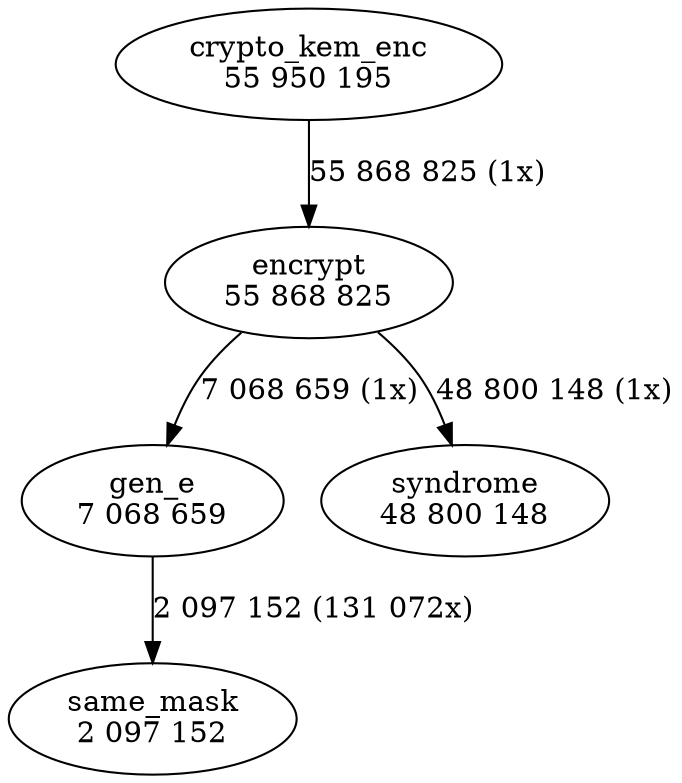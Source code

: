 digraph "callgraph" {
  F5562537009a0 [label="gen_e\n7 068 659"];
  F556253705020 [label="syndrome\n48 800 148"];
  F556253727530 [label="encrypt\n55 868 825"];
  F5562537c8f60 [label="crypto_kem_enc\n55 950 195"];
  F556253854a50 [label="same_mask\n2 097 152"];
  F5562537009a0 -> F556253854a50 [weight=2,label="2 097 152 (131 072x)"];
  F556253727530 -> F5562537009a0 [weight=2,label="7 068 659 (1x)"];
  F556253727530 -> F556253705020 [weight=2,label="48 800 148 (1x)"];
  F5562537c8f60 -> F556253727530 [weight=2,label="55 868 825 (1x)"];
}
